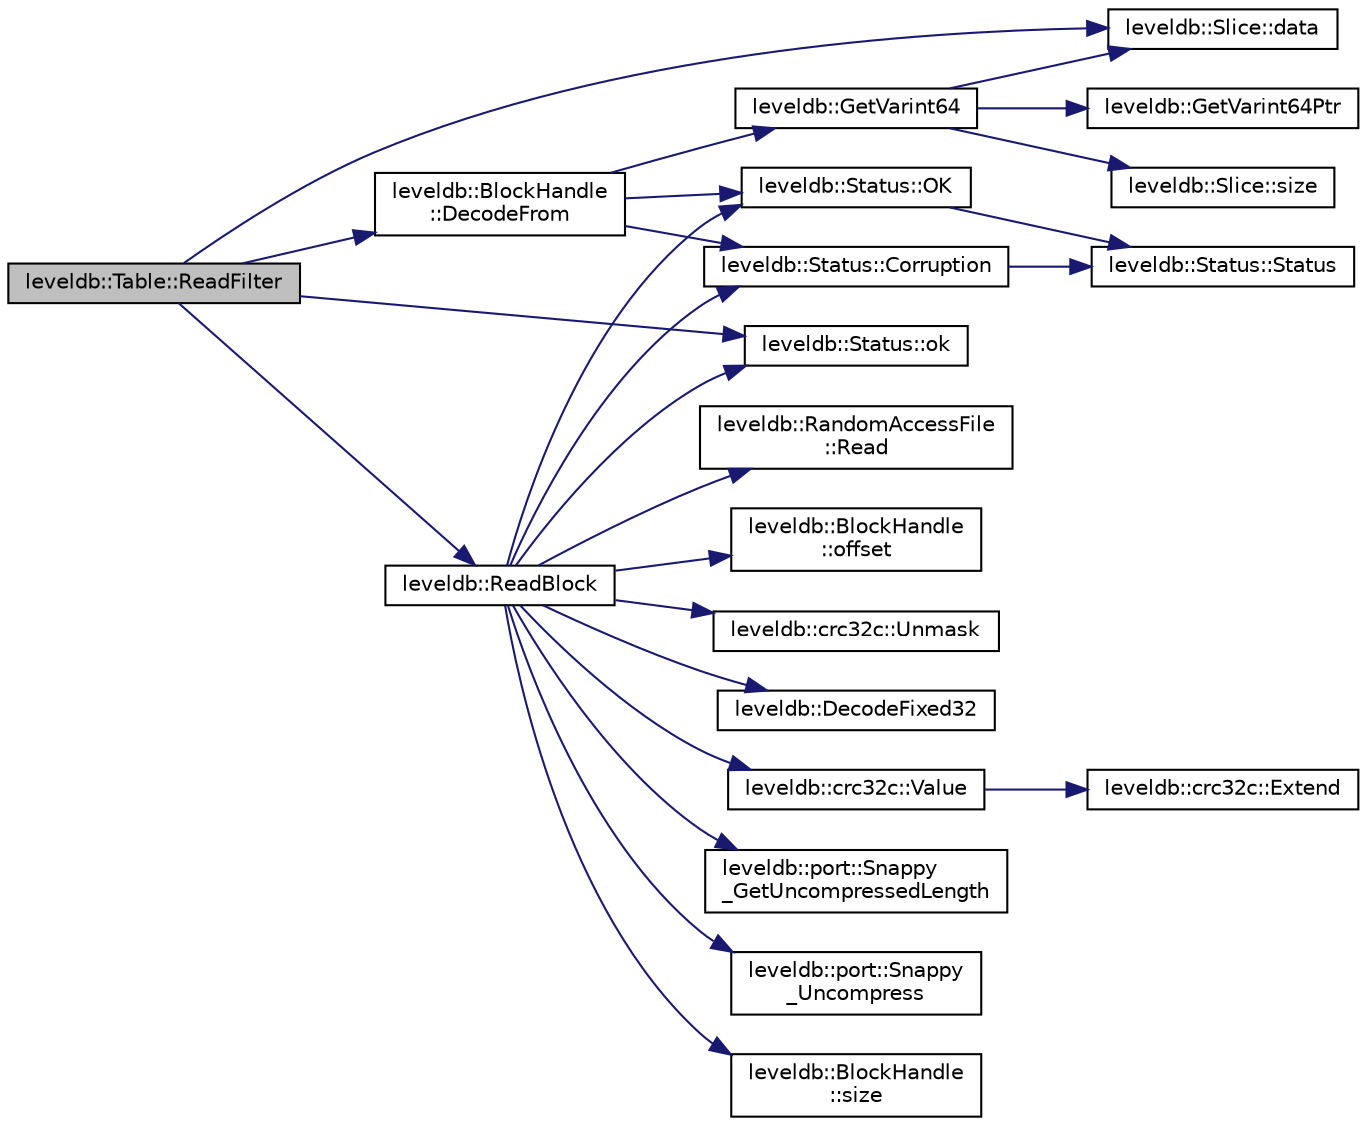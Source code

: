digraph "leveldb::Table::ReadFilter"
{
  edge [fontname="Helvetica",fontsize="10",labelfontname="Helvetica",labelfontsize="10"];
  node [fontname="Helvetica",fontsize="10",shape=record];
  rankdir="LR";
  Node1 [label="leveldb::Table::ReadFilter",height=0.2,width=0.4,color="black", fillcolor="grey75", style="filled" fontcolor="black"];
  Node1 -> Node2 [color="midnightblue",fontsize="10",style="solid",fontname="Helvetica"];
  Node2 [label="leveldb::BlockHandle\l::DecodeFrom",height=0.2,width=0.4,color="black", fillcolor="white", style="filled",URL="$classleveldb_1_1_block_handle.html#a1660fd202984d8d5bfa4bed6c5613621"];
  Node2 -> Node3 [color="midnightblue",fontsize="10",style="solid",fontname="Helvetica"];
  Node3 [label="leveldb::GetVarint64",height=0.2,width=0.4,color="black", fillcolor="white", style="filled",URL="$namespaceleveldb.html#aeb35486038249293e9b823f97dd9df0c"];
  Node3 -> Node4 [color="midnightblue",fontsize="10",style="solid",fontname="Helvetica"];
  Node4 [label="leveldb::Slice::data",height=0.2,width=0.4,color="black", fillcolor="white", style="filled",URL="$classleveldb_1_1_slice.html#aa64861043d9deee6889461bf0593cf73"];
  Node3 -> Node5 [color="midnightblue",fontsize="10",style="solid",fontname="Helvetica"];
  Node5 [label="leveldb::Slice::size",height=0.2,width=0.4,color="black", fillcolor="white", style="filled",URL="$classleveldb_1_1_slice.html#a947d3173f04f8a30553e89046daf91d5"];
  Node3 -> Node6 [color="midnightblue",fontsize="10",style="solid",fontname="Helvetica"];
  Node6 [label="leveldb::GetVarint64Ptr",height=0.2,width=0.4,color="black", fillcolor="white", style="filled",URL="$namespaceleveldb.html#ad4e90442ce919c86fb769bf138670d75"];
  Node2 -> Node7 [color="midnightblue",fontsize="10",style="solid",fontname="Helvetica"];
  Node7 [label="leveldb::Status::OK",height=0.2,width=0.4,color="black", fillcolor="white", style="filled",URL="$classleveldb_1_1_status.html#a8e3720d233281c874a53c17e081f51b3"];
  Node7 -> Node8 [color="midnightblue",fontsize="10",style="solid",fontname="Helvetica"];
  Node8 [label="leveldb::Status::Status",height=0.2,width=0.4,color="black", fillcolor="white", style="filled",URL="$classleveldb_1_1_status.html#a941ec793179e81df3032a612cfe5039f"];
  Node2 -> Node9 [color="midnightblue",fontsize="10",style="solid",fontname="Helvetica"];
  Node9 [label="leveldb::Status::Corruption",height=0.2,width=0.4,color="black", fillcolor="white", style="filled",URL="$classleveldb_1_1_status.html#a755b1ee5b0029cf9ea1128f1cdff5855"];
  Node9 -> Node8 [color="midnightblue",fontsize="10",style="solid",fontname="Helvetica"];
  Node1 -> Node10 [color="midnightblue",fontsize="10",style="solid",fontname="Helvetica"];
  Node10 [label="leveldb::Status::ok",height=0.2,width=0.4,color="black", fillcolor="white", style="filled",URL="$classleveldb_1_1_status.html#ab31e89a858c766716e3dc952be857c65"];
  Node1 -> Node11 [color="midnightblue",fontsize="10",style="solid",fontname="Helvetica"];
  Node11 [label="leveldb::ReadBlock",height=0.2,width=0.4,color="black", fillcolor="white", style="filled",URL="$namespaceleveldb.html#a63198fc7656081fd62695dade629790b"];
  Node11 -> Node12 [color="midnightblue",fontsize="10",style="solid",fontname="Helvetica"];
  Node12 [label="leveldb::BlockHandle\l::size",height=0.2,width=0.4,color="black", fillcolor="white", style="filled",URL="$classleveldb_1_1_block_handle.html#a44931c9086cb3c30f767c751c3a7daec"];
  Node11 -> Node13 [color="midnightblue",fontsize="10",style="solid",fontname="Helvetica"];
  Node13 [label="leveldb::RandomAccessFile\l::Read",height=0.2,width=0.4,color="black", fillcolor="white", style="filled",URL="$classleveldb_1_1_random_access_file.html#a1a09fadcec904d9791a968acabca98d0"];
  Node11 -> Node14 [color="midnightblue",fontsize="10",style="solid",fontname="Helvetica"];
  Node14 [label="leveldb::BlockHandle\l::offset",height=0.2,width=0.4,color="black", fillcolor="white", style="filled",URL="$classleveldb_1_1_block_handle.html#a31071c24f77e52a3bfc3a228f9f6c133"];
  Node11 -> Node10 [color="midnightblue",fontsize="10",style="solid",fontname="Helvetica"];
  Node11 -> Node9 [color="midnightblue",fontsize="10",style="solid",fontname="Helvetica"];
  Node11 -> Node15 [color="midnightblue",fontsize="10",style="solid",fontname="Helvetica"];
  Node15 [label="leveldb::crc32c::Unmask",height=0.2,width=0.4,color="black", fillcolor="white", style="filled",URL="$namespaceleveldb_1_1crc32c.html#aef7889069ea26dd145509fff4c4e6b66"];
  Node11 -> Node16 [color="midnightblue",fontsize="10",style="solid",fontname="Helvetica"];
  Node16 [label="leveldb::DecodeFixed32",height=0.2,width=0.4,color="black", fillcolor="white", style="filled",URL="$namespaceleveldb.html#adae574304f9d1ed3e95742167cd449a9"];
  Node11 -> Node17 [color="midnightblue",fontsize="10",style="solid",fontname="Helvetica"];
  Node17 [label="leveldb::crc32c::Value",height=0.2,width=0.4,color="black", fillcolor="white", style="filled",URL="$namespaceleveldb_1_1crc32c.html#ac004d1e3d8c75b033c162e5ae0a5cc2c"];
  Node17 -> Node18 [color="midnightblue",fontsize="10",style="solid",fontname="Helvetica"];
  Node18 [label="leveldb::crc32c::Extend",height=0.2,width=0.4,color="black", fillcolor="white", style="filled",URL="$namespaceleveldb_1_1crc32c.html#ac42fd0618afe635356d722fd29f5ff10"];
  Node11 -> Node19 [color="midnightblue",fontsize="10",style="solid",fontname="Helvetica"];
  Node19 [label="leveldb::port::Snappy\l_GetUncompressedLength",height=0.2,width=0.4,color="black", fillcolor="white", style="filled",URL="$namespaceleveldb_1_1port.html#aad536a786dfc1df63d14c6b74178a73b"];
  Node11 -> Node20 [color="midnightblue",fontsize="10",style="solid",fontname="Helvetica"];
  Node20 [label="leveldb::port::Snappy\l_Uncompress",height=0.2,width=0.4,color="black", fillcolor="white", style="filled",URL="$namespaceleveldb_1_1port.html#ab6f0c4381b00450e06d3000a8cb48a55"];
  Node11 -> Node7 [color="midnightblue",fontsize="10",style="solid",fontname="Helvetica"];
  Node1 -> Node4 [color="midnightblue",fontsize="10",style="solid",fontname="Helvetica"];
}
